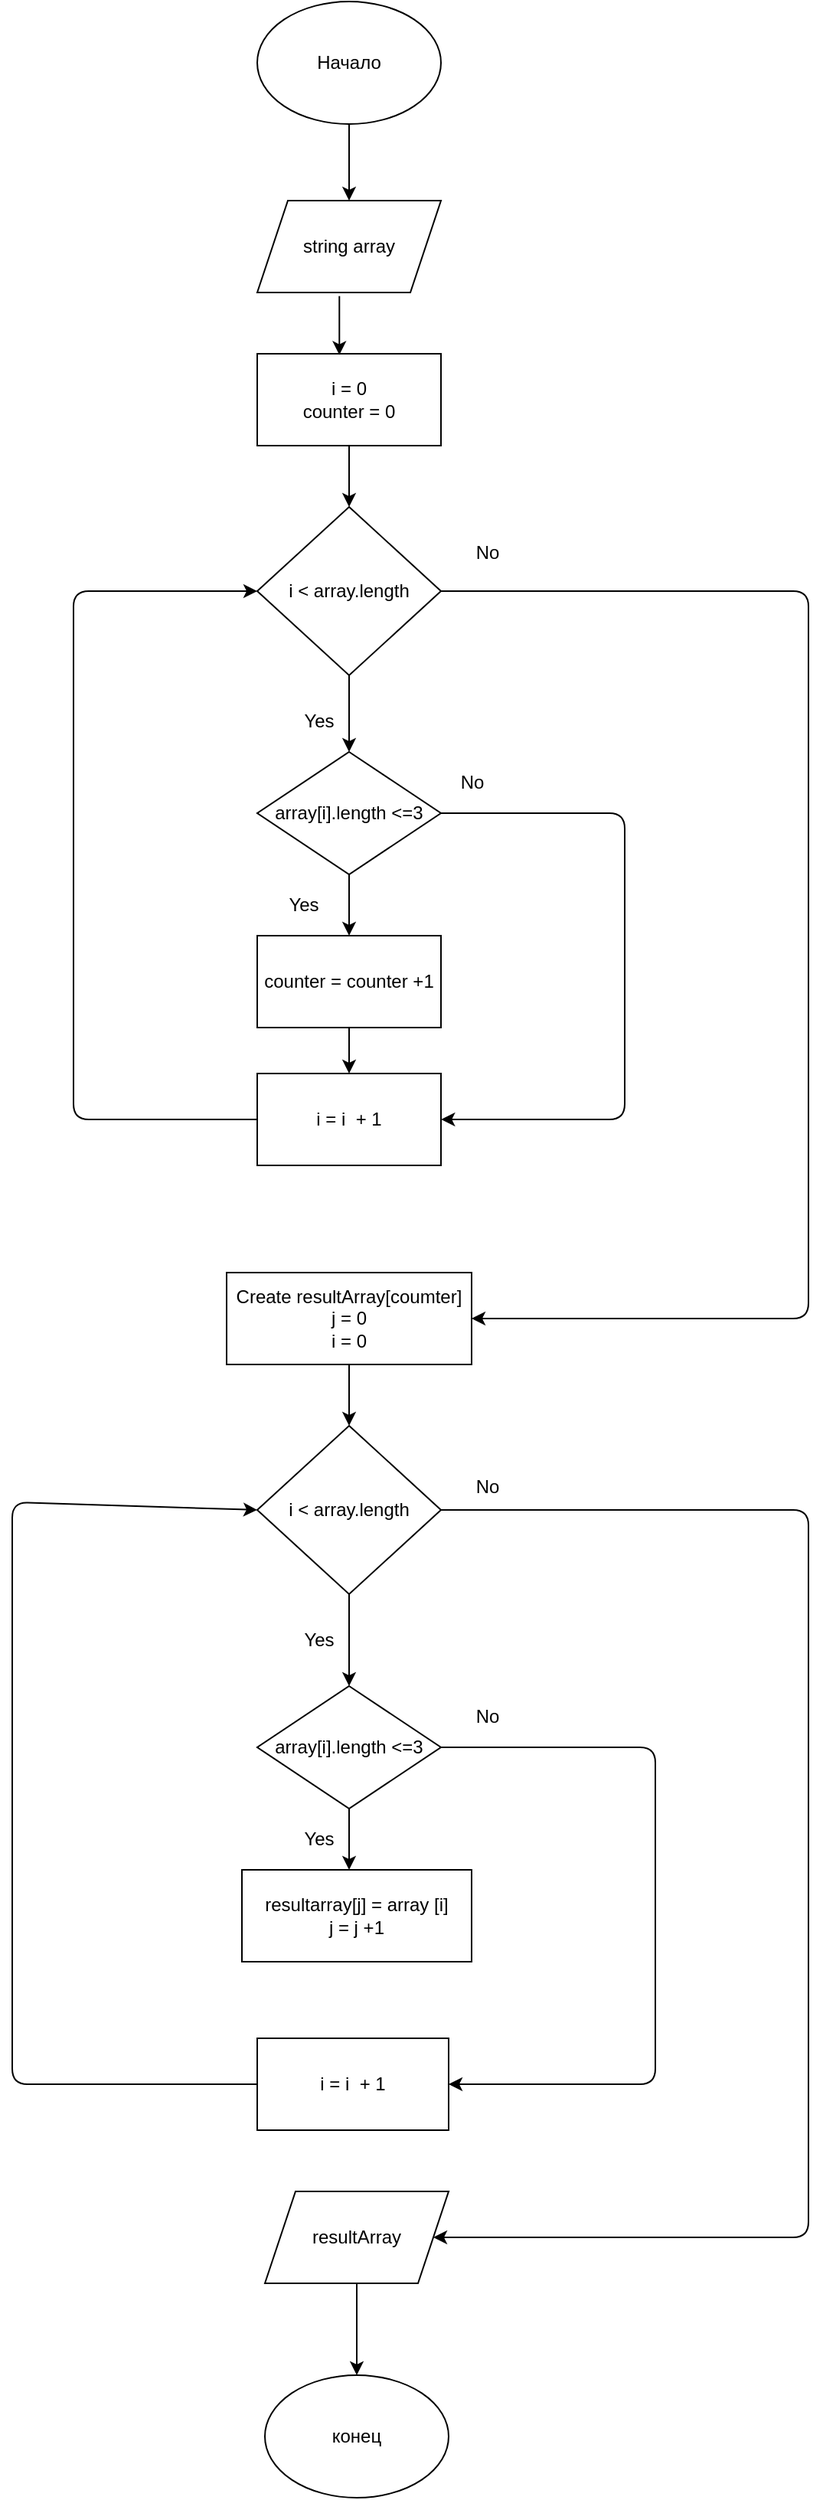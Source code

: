 <mxfile>
    <diagram id="C6iHWnEieD7-cYE7_aIv" name="Страница 1">
        <mxGraphModel dx="1537" dy="443" grid="1" gridSize="10" guides="1" tooltips="1" connect="1" arrows="1" fold="1" page="1" pageScale="1" pageWidth="827" pageHeight="1169" math="0" shadow="0">
            <root>
                <mxCell id="0"/>
                <mxCell id="1" parent="0"/>
                <mxCell id="2" value="Начало" style="ellipse;whiteSpace=wrap;html=1;" vertex="1" parent="1">
                    <mxGeometry x="280" y="30" width="120" height="80" as="geometry"/>
                </mxCell>
                <mxCell id="3" value="string array" style="shape=parallelogram;perimeter=parallelogramPerimeter;whiteSpace=wrap;html=1;fixedSize=1;" vertex="1" parent="1">
                    <mxGeometry x="280" y="160" width="120" height="60" as="geometry"/>
                </mxCell>
                <mxCell id="9" style="edgeStyle=none;html=1;exitX=0.5;exitY=1;exitDx=0;exitDy=0;entryX=0.5;entryY=0;entryDx=0;entryDy=0;" edge="1" parent="1" source="4" target="8">
                    <mxGeometry relative="1" as="geometry"/>
                </mxCell>
                <mxCell id="4" value="i = 0&lt;br&gt;counter = 0" style="rounded=0;whiteSpace=wrap;html=1;" vertex="1" parent="1">
                    <mxGeometry x="280" y="260" width="120" height="60" as="geometry"/>
                </mxCell>
                <mxCell id="5" value="" style="endArrow=classic;html=1;exitX=0.5;exitY=1;exitDx=0;exitDy=0;entryX=0.5;entryY=0;entryDx=0;entryDy=0;" edge="1" parent="1" source="2" target="3">
                    <mxGeometry width="50" height="50" relative="1" as="geometry">
                        <mxPoint x="390" y="180" as="sourcePoint"/>
                        <mxPoint x="440" y="130" as="targetPoint"/>
                    </mxGeometry>
                </mxCell>
                <mxCell id="6" value="" style="endArrow=classic;html=1;exitX=0.447;exitY=1.039;exitDx=0;exitDy=0;exitPerimeter=0;entryX=0.447;entryY=0.013;entryDx=0;entryDy=0;entryPerimeter=0;" edge="1" parent="1" source="3" target="4">
                    <mxGeometry width="50" height="50" relative="1" as="geometry">
                        <mxPoint x="390" y="300" as="sourcePoint"/>
                        <mxPoint x="440" y="250" as="targetPoint"/>
                    </mxGeometry>
                </mxCell>
                <mxCell id="21" style="edgeStyle=none;html=1;exitX=0.5;exitY=1;exitDx=0;exitDy=0;entryX=0.5;entryY=0;entryDx=0;entryDy=0;" edge="1" parent="1" source="8" target="11">
                    <mxGeometry relative="1" as="geometry"/>
                </mxCell>
                <mxCell id="23" style="edgeStyle=none;html=1;exitX=1;exitY=0.5;exitDx=0;exitDy=0;entryX=1;entryY=0.5;entryDx=0;entryDy=0;" edge="1" parent="1" source="8" target="14">
                    <mxGeometry relative="1" as="geometry">
                        <mxPoint x="480" y="660" as="targetPoint"/>
                        <Array as="points">
                            <mxPoint x="640" y="415"/>
                            <mxPoint x="640" y="890"/>
                        </Array>
                    </mxGeometry>
                </mxCell>
                <mxCell id="8" value="i &amp;lt; array.length" style="rhombus;whiteSpace=wrap;html=1;" vertex="1" parent="1">
                    <mxGeometry x="280" y="360" width="120" height="110" as="geometry"/>
                </mxCell>
                <mxCell id="25" style="edgeStyle=none;html=1;exitX=0.5;exitY=1;exitDx=0;exitDy=0;entryX=0.5;entryY=0;entryDx=0;entryDy=0;" edge="1" parent="1" source="11" target="12">
                    <mxGeometry relative="1" as="geometry"/>
                </mxCell>
                <mxCell id="27" style="edgeStyle=none;html=1;exitX=1;exitY=0.5;exitDx=0;exitDy=0;" edge="1" parent="1" source="11">
                    <mxGeometry relative="1" as="geometry">
                        <mxPoint x="400.143" y="760" as="targetPoint"/>
                        <Array as="points">
                            <mxPoint x="520" y="560"/>
                            <mxPoint x="520" y="660"/>
                            <mxPoint x="520" y="760"/>
                        </Array>
                    </mxGeometry>
                </mxCell>
                <mxCell id="11" value="array[i].length &amp;lt;=3" style="rhombus;whiteSpace=wrap;html=1;" vertex="1" parent="1">
                    <mxGeometry x="280" y="520" width="120" height="80" as="geometry"/>
                </mxCell>
                <mxCell id="29" style="edgeStyle=none;html=1;exitX=0.5;exitY=1;exitDx=0;exitDy=0;entryX=0.5;entryY=0;entryDx=0;entryDy=0;" edge="1" parent="1" source="12" target="13">
                    <mxGeometry relative="1" as="geometry"/>
                </mxCell>
                <mxCell id="12" value="counter = counter +1" style="rounded=0;whiteSpace=wrap;html=1;" vertex="1" parent="1">
                    <mxGeometry x="280" y="640" width="120" height="60" as="geometry"/>
                </mxCell>
                <mxCell id="30" style="edgeStyle=none;html=1;exitX=0;exitY=0.5;exitDx=0;exitDy=0;entryX=0;entryY=0.5;entryDx=0;entryDy=0;" edge="1" parent="1" source="13" target="8">
                    <mxGeometry relative="1" as="geometry">
                        <Array as="points">
                            <mxPoint x="160" y="760"/>
                            <mxPoint x="160" y="650"/>
                            <mxPoint x="160" y="560"/>
                            <mxPoint x="160" y="415"/>
                        </Array>
                    </mxGeometry>
                </mxCell>
                <mxCell id="13" value="i = i&amp;nbsp; + 1" style="rounded=0;whiteSpace=wrap;html=1;" vertex="1" parent="1">
                    <mxGeometry x="280" y="730" width="120" height="60" as="geometry"/>
                </mxCell>
                <mxCell id="31" style="edgeStyle=none;html=1;exitX=0.5;exitY=1;exitDx=0;exitDy=0;entryX=0.5;entryY=0;entryDx=0;entryDy=0;" edge="1" parent="1" source="14" target="15">
                    <mxGeometry relative="1" as="geometry"/>
                </mxCell>
                <mxCell id="14" value="Create resultArray[coumter]&lt;br&gt;j = 0&lt;br&gt;i = 0" style="rounded=0;whiteSpace=wrap;html=1;" vertex="1" parent="1">
                    <mxGeometry x="260" y="860" width="160" height="60" as="geometry"/>
                </mxCell>
                <mxCell id="32" style="edgeStyle=none;html=1;exitX=0.5;exitY=1;exitDx=0;exitDy=0;" edge="1" parent="1" source="15" target="16">
                    <mxGeometry relative="1" as="geometry"/>
                </mxCell>
                <mxCell id="33" style="edgeStyle=none;html=1;exitX=1;exitY=0.5;exitDx=0;exitDy=0;entryX=1;entryY=0.5;entryDx=0;entryDy=0;" edge="1" parent="1" source="15" target="19">
                    <mxGeometry relative="1" as="geometry">
                        <Array as="points">
                            <mxPoint x="640" y="1015"/>
                            <mxPoint x="640" y="1240"/>
                            <mxPoint x="640" y="1490"/>
                        </Array>
                    </mxGeometry>
                </mxCell>
                <mxCell id="15" value="i &amp;lt; array.length" style="rhombus;whiteSpace=wrap;html=1;" vertex="1" parent="1">
                    <mxGeometry x="280" y="960" width="120" height="110" as="geometry"/>
                </mxCell>
                <mxCell id="36" style="edgeStyle=none;html=1;exitX=0.5;exitY=1;exitDx=0;exitDy=0;" edge="1" parent="1" source="16">
                    <mxGeometry relative="1" as="geometry">
                        <mxPoint x="340" y="1250" as="targetPoint"/>
                    </mxGeometry>
                </mxCell>
                <mxCell id="38" style="edgeStyle=none;html=1;exitX=1;exitY=0.5;exitDx=0;exitDy=0;entryX=1;entryY=0.5;entryDx=0;entryDy=0;" edge="1" parent="1" source="16" target="18">
                    <mxGeometry relative="1" as="geometry">
                        <Array as="points">
                            <mxPoint x="540" y="1170"/>
                            <mxPoint x="540" y="1390"/>
                        </Array>
                    </mxGeometry>
                </mxCell>
                <mxCell id="16" value="array[i].length &amp;lt;=3" style="rhombus;whiteSpace=wrap;html=1;" vertex="1" parent="1">
                    <mxGeometry x="280" y="1130" width="120" height="80" as="geometry"/>
                </mxCell>
                <mxCell id="17" value="resultarray[j] = array [i]&lt;br&gt;j = j +1" style="rounded=0;whiteSpace=wrap;html=1;" vertex="1" parent="1">
                    <mxGeometry x="270" y="1250" width="150" height="60" as="geometry"/>
                </mxCell>
                <mxCell id="40" style="edgeStyle=none;html=1;exitX=0;exitY=0.5;exitDx=0;exitDy=0;entryX=0;entryY=0.5;entryDx=0;entryDy=0;" edge="1" parent="1" source="18" target="15">
                    <mxGeometry relative="1" as="geometry">
                        <mxPoint x="270" y="1030.972" as="targetPoint"/>
                        <Array as="points">
                            <mxPoint x="120" y="1390"/>
                            <mxPoint x="120" y="1200"/>
                            <mxPoint x="120" y="1010"/>
                        </Array>
                    </mxGeometry>
                </mxCell>
                <mxCell id="18" value="i = i&amp;nbsp; + 1" style="rounded=0;whiteSpace=wrap;html=1;" vertex="1" parent="1">
                    <mxGeometry x="280" y="1360" width="125" height="60" as="geometry"/>
                </mxCell>
                <mxCell id="41" style="edgeStyle=none;html=1;exitX=0.5;exitY=1;exitDx=0;exitDy=0;entryX=0.5;entryY=0;entryDx=0;entryDy=0;" edge="1" parent="1" source="19" target="20">
                    <mxGeometry relative="1" as="geometry"/>
                </mxCell>
                <mxCell id="19" value="resultArray" style="shape=parallelogram;perimeter=parallelogramPerimeter;whiteSpace=wrap;html=1;fixedSize=1;" vertex="1" parent="1">
                    <mxGeometry x="285" y="1460" width="120" height="60" as="geometry"/>
                </mxCell>
                <mxCell id="20" value="конец" style="ellipse;whiteSpace=wrap;html=1;" vertex="1" parent="1">
                    <mxGeometry x="285" y="1580" width="120" height="80" as="geometry"/>
                </mxCell>
                <mxCell id="22" value="Yes" style="text;html=1;align=center;verticalAlign=middle;resizable=0;points=[];autosize=1;strokeColor=none;fillColor=none;" vertex="1" parent="1">
                    <mxGeometry x="305" y="490" width="30" height="20" as="geometry"/>
                </mxCell>
                <mxCell id="24" value="No" style="text;html=1;align=center;verticalAlign=middle;resizable=0;points=[];autosize=1;strokeColor=none;fillColor=none;" vertex="1" parent="1">
                    <mxGeometry x="415" y="380" width="30" height="20" as="geometry"/>
                </mxCell>
                <mxCell id="26" value="Yes" style="text;html=1;align=center;verticalAlign=middle;resizable=0;points=[];autosize=1;strokeColor=none;fillColor=none;" vertex="1" parent="1">
                    <mxGeometry x="295" y="610" width="30" height="20" as="geometry"/>
                </mxCell>
                <mxCell id="28" value="No" style="text;html=1;align=center;verticalAlign=middle;resizable=0;points=[];autosize=1;strokeColor=none;fillColor=none;" vertex="1" parent="1">
                    <mxGeometry x="405" y="530" width="30" height="20" as="geometry"/>
                </mxCell>
                <mxCell id="34" value="No" style="text;html=1;align=center;verticalAlign=middle;resizable=0;points=[];autosize=1;strokeColor=none;fillColor=none;" vertex="1" parent="1">
                    <mxGeometry x="415" y="990" width="30" height="20" as="geometry"/>
                </mxCell>
                <mxCell id="35" value="Yes" style="text;html=1;align=center;verticalAlign=middle;resizable=0;points=[];autosize=1;strokeColor=none;fillColor=none;" vertex="1" parent="1">
                    <mxGeometry x="305" y="1090" width="30" height="20" as="geometry"/>
                </mxCell>
                <mxCell id="37" value="Yes" style="text;html=1;align=center;verticalAlign=middle;resizable=0;points=[];autosize=1;strokeColor=none;fillColor=none;" vertex="1" parent="1">
                    <mxGeometry x="305" y="1220" width="30" height="20" as="geometry"/>
                </mxCell>
                <mxCell id="39" value="No" style="text;html=1;align=center;verticalAlign=middle;resizable=0;points=[];autosize=1;strokeColor=none;fillColor=none;" vertex="1" parent="1">
                    <mxGeometry x="415" y="1140" width="30" height="20" as="geometry"/>
                </mxCell>
            </root>
        </mxGraphModel>
    </diagram>
</mxfile>